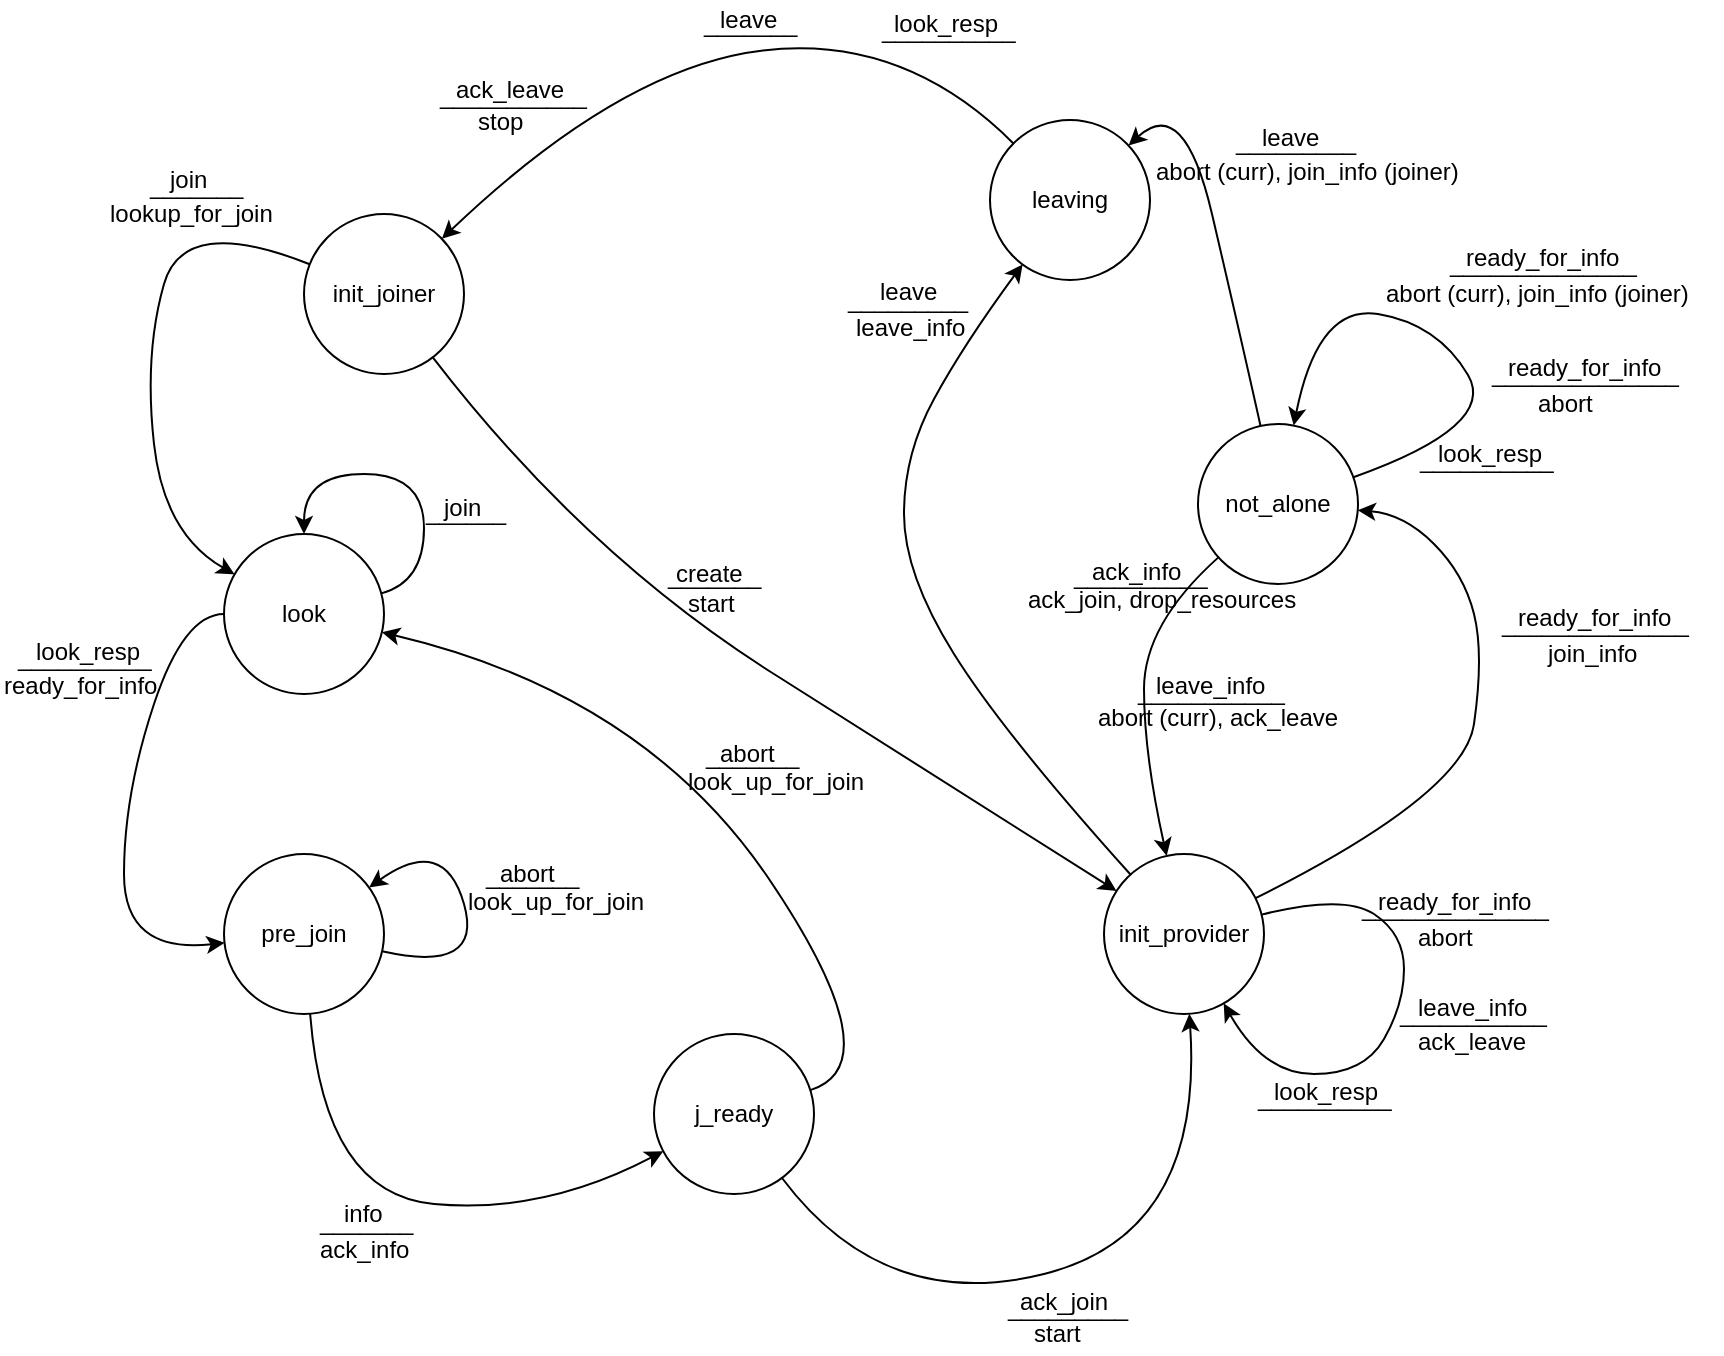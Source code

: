 <mxfile version="10.6.3" type="device"><diagram id="AmvYg4Qn18GOtdLBDCrR" name="Page-1"><mxGraphModel dx="1915" dy="1572" grid="1" gridSize="10" guides="1" tooltips="1" connect="1" arrows="1" fold="1" page="1" pageScale="1" pageWidth="827" pageHeight="1169" math="0" shadow="0"><root><mxCell id="0"/><mxCell id="1" parent="0"/><mxCell id="VaAWPBY-e3rVIPuuEXx5-1" value="init_joiner" style="ellipse;whiteSpace=wrap;html=1;aspect=fixed;" vertex="1" parent="1"><mxGeometry x="120" y="40" width="80" height="80" as="geometry"/></mxCell><mxCell id="VaAWPBY-e3rVIPuuEXx5-2" value="look" style="ellipse;whiteSpace=wrap;html=1;aspect=fixed;" vertex="1" parent="1"><mxGeometry x="80" y="200" width="80" height="80" as="geometry"/></mxCell><mxCell id="VaAWPBY-e3rVIPuuEXx5-3" value="j_ready" style="ellipse;whiteSpace=wrap;html=1;aspect=fixed;" vertex="1" parent="1"><mxGeometry x="295" y="450" width="80" height="80" as="geometry"/></mxCell><mxCell id="VaAWPBY-e3rVIPuuEXx5-4" value="pre_join" style="ellipse;whiteSpace=wrap;html=1;aspect=fixed;" vertex="1" parent="1"><mxGeometry x="80" y="360" width="80" height="80" as="geometry"/></mxCell><mxCell id="VaAWPBY-e3rVIPuuEXx5-5" value="init_provider" style="ellipse;whiteSpace=wrap;html=1;aspect=fixed;" vertex="1" parent="1"><mxGeometry x="520" y="360" width="80" height="80" as="geometry"/></mxCell><mxCell id="VaAWPBY-e3rVIPuuEXx5-6" value="not_alone&lt;br&gt;" style="ellipse;whiteSpace=wrap;html=1;aspect=fixed;" vertex="1" parent="1"><mxGeometry x="567" y="145" width="80" height="80" as="geometry"/></mxCell><mxCell id="VaAWPBY-e3rVIPuuEXx5-7" value="leaving" style="ellipse;whiteSpace=wrap;html=1;aspect=fixed;" vertex="1" parent="1"><mxGeometry x="463" y="-7" width="80" height="80" as="geometry"/></mxCell><mxCell id="VaAWPBY-e3rVIPuuEXx5-8" value="" style="curved=1;endArrow=classic;html=1;" edge="1" parent="1" source="VaAWPBY-e3rVIPuuEXx5-1" target="VaAWPBY-e3rVIPuuEXx5-2"><mxGeometry width="50" height="50" relative="1" as="geometry"><mxPoint x="175" y="330" as="sourcePoint"/><mxPoint x="225" y="280" as="targetPoint"/><Array as="points"><mxPoint x="60" y="40"/><mxPoint x="40" y="110"/><mxPoint x="50" y="200"/></Array></mxGeometry></mxCell><mxCell id="VaAWPBY-e3rVIPuuEXx5-9" value="join" style="text;html=1;resizable=0;points=[];autosize=1;align=left;verticalAlign=top;spacingTop=-4;" vertex="1" parent="1"><mxGeometry x="51" y="13" width="30" height="20" as="geometry"/></mxCell><mxCell id="VaAWPBY-e3rVIPuuEXx5-10" value="_______" style="text;html=1;resizable=0;points=[];autosize=1;align=left;verticalAlign=top;spacingTop=-4;" vertex="1" parent="1"><mxGeometry x="41" y="16" width="60" height="20" as="geometry"/></mxCell><mxCell id="VaAWPBY-e3rVIPuuEXx5-11" value="lookup_for_join" style="text;html=1;resizable=0;points=[];autosize=1;align=left;verticalAlign=top;spacingTop=-4;" vertex="1" parent="1"><mxGeometry x="21" y="30" width="100" height="20" as="geometry"/></mxCell><mxCell id="VaAWPBY-e3rVIPuuEXx5-12" value="" style="curved=1;endArrow=classic;html=1;" edge="1" parent="1" source="VaAWPBY-e3rVIPuuEXx5-1" target="VaAWPBY-e3rVIPuuEXx5-5"><mxGeometry width="50" height="50" relative="1" as="geometry"><mxPoint x="285" y="290" as="sourcePoint"/><mxPoint x="335" y="240" as="targetPoint"/><Array as="points"><mxPoint x="260" y="210"/><mxPoint x="450" y="330"/></Array></mxGeometry></mxCell><mxCell id="VaAWPBY-e3rVIPuuEXx5-13" value="create" style="text;html=1;resizable=0;points=[];autosize=1;align=left;verticalAlign=top;spacingTop=-4;" vertex="1" parent="1"><mxGeometry x="304" y="210" width="50" height="20" as="geometry"/></mxCell><mxCell id="VaAWPBY-e3rVIPuuEXx5-14" value="_______" style="text;html=1;resizable=0;points=[];autosize=1;align=left;verticalAlign=top;spacingTop=-4;" vertex="1" parent="1"><mxGeometry x="300" y="211" width="60" height="20" as="geometry"/></mxCell><mxCell id="VaAWPBY-e3rVIPuuEXx5-15" value="" style="curved=1;endArrow=classic;html=1;" edge="1" parent="1" source="VaAWPBY-e3rVIPuuEXx5-2" target="VaAWPBY-e3rVIPuuEXx5-4"><mxGeometry width="50" height="50" relative="1" as="geometry"><mxPoint x="245" y="330" as="sourcePoint"/><mxPoint x="295" y="280" as="targetPoint"/><Array as="points"><mxPoint x="60" y="240"/><mxPoint x="30" y="330"/><mxPoint x="30" y="410"/></Array></mxGeometry></mxCell><mxCell id="VaAWPBY-e3rVIPuuEXx5-16" value="look_resp" style="text;html=1;resizable=0;points=[];autosize=1;align=left;verticalAlign=top;spacingTop=-4;" vertex="1" parent="1"><mxGeometry x="-16" y="249" width="70" height="20" as="geometry"/></mxCell><mxCell id="VaAWPBY-e3rVIPuuEXx5-17" value="__________" style="text;html=1;" vertex="1" parent="1"><mxGeometry x="-25" y="248" width="70" height="30" as="geometry"/></mxCell><mxCell id="VaAWPBY-e3rVIPuuEXx5-18" value="ready_for_info" style="text;html=1;resizable=0;points=[];autosize=1;align=left;verticalAlign=top;spacingTop=-4;" vertex="1" parent="1"><mxGeometry x="-32" y="266" width="90" height="20" as="geometry"/></mxCell><mxCell id="VaAWPBY-e3rVIPuuEXx5-19" value="" style="curved=1;endArrow=classic;html=1;" edge="1" parent="1" source="VaAWPBY-e3rVIPuuEXx5-2" target="VaAWPBY-e3rVIPuuEXx5-2"><mxGeometry width="50" height="50" relative="1" as="geometry"><mxPoint x="190" y="291" as="sourcePoint"/><mxPoint x="240" y="241" as="targetPoint"/><Array as="points"><mxPoint x="180" y="224"/><mxPoint x="180" y="170"/><mxPoint x="120" y="170"/></Array></mxGeometry></mxCell><mxCell id="VaAWPBY-e3rVIPuuEXx5-20" value="join&lt;br&gt;" style="text;html=1;resizable=0;points=[];autosize=1;align=left;verticalAlign=top;spacingTop=-4;" vertex="1" parent="1"><mxGeometry x="188" y="177" width="30" height="20" as="geometry"/></mxCell><mxCell id="VaAWPBY-e3rVIPuuEXx5-21" value="______" style="text;html=1;resizable=0;points=[];autosize=1;align=left;verticalAlign=top;spacingTop=-4;" vertex="1" parent="1"><mxGeometry x="179" y="179" width="60" height="20" as="geometry"/></mxCell><mxCell id="VaAWPBY-e3rVIPuuEXx5-22" value="" style="curved=1;endArrow=classic;html=1;" edge="1" parent="1" source="VaAWPBY-e3rVIPuuEXx5-4" target="VaAWPBY-e3rVIPuuEXx5-3"><mxGeometry width="50" height="50" relative="1" as="geometry"><mxPoint x="240" y="350" as="sourcePoint"/><mxPoint x="290" y="300" as="targetPoint"/><Array as="points"><mxPoint x="130" y="530"/><mxPoint x="240" y="540"/></Array></mxGeometry></mxCell><mxCell id="VaAWPBY-e3rVIPuuEXx5-23" value="info" style="text;html=1;resizable=0;points=[];autosize=1;align=left;verticalAlign=top;spacingTop=-4;" vertex="1" parent="1"><mxGeometry x="138" y="530" width="30" height="20" as="geometry"/></mxCell><mxCell id="VaAWPBY-e3rVIPuuEXx5-24" value="_______" style="text;html=1;resizable=0;points=[];autosize=1;align=left;verticalAlign=top;spacingTop=-4;" vertex="1" parent="1"><mxGeometry x="126" y="534" width="60" height="20" as="geometry"/></mxCell><mxCell id="VaAWPBY-e3rVIPuuEXx5-25" value="ack_info" style="text;html=1;resizable=0;points=[];autosize=1;align=left;verticalAlign=top;spacingTop=-4;" vertex="1" parent="1"><mxGeometry x="126" y="548" width="60" height="20" as="geometry"/></mxCell><mxCell id="VaAWPBY-e3rVIPuuEXx5-26" value="" style="curved=1;endArrow=classic;html=1;" edge="1" parent="1" source="VaAWPBY-e3rVIPuuEXx5-4" target="VaAWPBY-e3rVIPuuEXx5-4"><mxGeometry width="50" height="50" relative="1" as="geometry"><mxPoint x="225" y="400" as="sourcePoint"/><mxPoint x="275" y="350" as="targetPoint"/><Array as="points"><mxPoint x="210" y="420"/><mxPoint x="190" y="350"/></Array></mxGeometry></mxCell><mxCell id="VaAWPBY-e3rVIPuuEXx5-27" value="abort" style="text;html=1;resizable=0;points=[];autosize=1;align=left;verticalAlign=top;spacingTop=-4;" vertex="1" parent="1"><mxGeometry x="216" y="360" width="40" height="20" as="geometry"/></mxCell><mxCell id="VaAWPBY-e3rVIPuuEXx5-28" value="_______" style="text;html=1;resizable=0;points=[];autosize=1;align=left;verticalAlign=top;spacingTop=-4;" vertex="1" parent="1"><mxGeometry x="209" y="361" width="60" height="20" as="geometry"/></mxCell><mxCell id="VaAWPBY-e3rVIPuuEXx5-29" value="look_up_for_join" style="text;html=1;resizable=0;points=[];autosize=1;align=left;verticalAlign=top;spacingTop=-4;" vertex="1" parent="1"><mxGeometry x="200" y="374" width="100" height="20" as="geometry"/></mxCell><mxCell id="VaAWPBY-e3rVIPuuEXx5-32" value="" style="curved=1;endArrow=classic;html=1;" edge="1" parent="1" source="VaAWPBY-e3rVIPuuEXx5-3" target="VaAWPBY-e3rVIPuuEXx5-5"><mxGeometry width="50" height="50" relative="1" as="geometry"><mxPoint x="450" y="540" as="sourcePoint"/><mxPoint x="500" y="490" as="targetPoint"/><Array as="points"><mxPoint x="410" y="590"/><mxPoint x="570" y="550"/></Array></mxGeometry></mxCell><mxCell id="VaAWPBY-e3rVIPuuEXx5-33" value="start" style="text;html=1;resizable=0;points=[];autosize=1;align=left;verticalAlign=top;spacingTop=-4;" vertex="1" parent="1"><mxGeometry x="310" y="225" width="40" height="20" as="geometry"/></mxCell><mxCell id="VaAWPBY-e3rVIPuuEXx5-34" value="ack_join" style="text;html=1;resizable=0;points=[];autosize=1;align=left;verticalAlign=top;spacingTop=-4;" vertex="1" parent="1"><mxGeometry x="476" y="574" width="60" height="20" as="geometry"/></mxCell><mxCell id="VaAWPBY-e3rVIPuuEXx5-37" value="_________" style="text;html=1;resizable=0;points=[];autosize=1;align=left;verticalAlign=top;spacingTop=-4;" vertex="1" parent="1"><mxGeometry x="470" y="577" width="80" height="20" as="geometry"/></mxCell><mxCell id="VaAWPBY-e3rVIPuuEXx5-38" value="start" style="text;html=1;resizable=0;points=[];autosize=1;align=left;verticalAlign=top;spacingTop=-4;" vertex="1" parent="1"><mxGeometry x="483" y="590" width="40" height="20" as="geometry"/></mxCell><mxCell id="VaAWPBY-e3rVIPuuEXx5-39" value="" style="curved=1;endArrow=classic;html=1;" edge="1" parent="1" source="VaAWPBY-e3rVIPuuEXx5-3" target="VaAWPBY-e3rVIPuuEXx5-2"><mxGeometry width="50" height="50" relative="1" as="geometry"><mxPoint x="365" y="465" as="sourcePoint"/><mxPoint x="415" y="415" as="targetPoint"/><Array as="points"><mxPoint x="415" y="465"/><mxPoint x="290" y="280"/></Array></mxGeometry></mxCell><mxCell id="VaAWPBY-e3rVIPuuEXx5-41" value="abort" style="text;html=1;resizable=0;points=[];autosize=1;align=left;verticalAlign=top;spacingTop=-4;" vertex="1" parent="1"><mxGeometry x="326" y="300" width="40" height="20" as="geometry"/></mxCell><mxCell id="VaAWPBY-e3rVIPuuEXx5-42" value="_______" style="text;html=1;resizable=0;points=[];autosize=1;align=left;verticalAlign=top;spacingTop=-4;" vertex="1" parent="1"><mxGeometry x="319" y="301" width="60" height="20" as="geometry"/></mxCell><mxCell id="VaAWPBY-e3rVIPuuEXx5-43" value="look_up_for_join" style="text;html=1;resizable=0;points=[];autosize=1;align=left;verticalAlign=top;spacingTop=-4;" vertex="1" parent="1"><mxGeometry x="310" y="314" width="100" height="20" as="geometry"/></mxCell><mxCell id="VaAWPBY-e3rVIPuuEXx5-44" value="" style="curved=1;endArrow=classic;html=1;" edge="1" parent="1" source="VaAWPBY-e3rVIPuuEXx5-5" target="VaAWPBY-e3rVIPuuEXx5-6"><mxGeometry width="50" height="50" relative="1" as="geometry"><mxPoint x="610" y="361" as="sourcePoint"/><mxPoint x="570" y="210" as="targetPoint"/><Array as="points"><mxPoint x="700" y="330"/><mxPoint x="710" y="260"/><mxPoint x="700" y="220"/><mxPoint x="670" y="190"/></Array></mxGeometry></mxCell><mxCell id="VaAWPBY-e3rVIPuuEXx5-45" value="ready_for_info" style="text;html=1;resizable=0;points=[];autosize=1;align=left;verticalAlign=top;spacingTop=-4;" vertex="1" parent="1"><mxGeometry x="725" y="232" width="90" height="20" as="geometry"/></mxCell><mxCell id="VaAWPBY-e3rVIPuuEXx5-46" value="______________" style="text;html=1;resizable=0;points=[];autosize=1;align=left;verticalAlign=top;spacingTop=-4;" vertex="1" parent="1"><mxGeometry x="717" y="235" width="110" height="20" as="geometry"/></mxCell><mxCell id="VaAWPBY-e3rVIPuuEXx5-49" value="join_info" style="text;html=1;resizable=0;points=[];autosize=1;align=left;verticalAlign=top;spacingTop=-4;" vertex="1" parent="1"><mxGeometry x="740" y="250" width="60" height="20" as="geometry"/></mxCell><mxCell id="VaAWPBY-e3rVIPuuEXx5-50" value="" style="curved=1;endArrow=classic;html=1;" edge="1" parent="1" source="VaAWPBY-e3rVIPuuEXx5-5" target="VaAWPBY-e3rVIPuuEXx5-5"><mxGeometry width="50" height="50" relative="1" as="geometry"><mxPoint x="623" y="500" as="sourcePoint"/><mxPoint x="673" y="450" as="targetPoint"/><Array as="points"><mxPoint x="640" y="380"/><mxPoint x="670" y="400"/><mxPoint x="670" y="435"/><mxPoint x="650" y="470"/><mxPoint x="600" y="470"/></Array></mxGeometry></mxCell><mxCell id="VaAWPBY-e3rVIPuuEXx5-51" value="ready_for_info" style="text;html=1;resizable=0;points=[];autosize=1;align=left;verticalAlign=top;spacingTop=-4;" vertex="1" parent="1"><mxGeometry x="655" y="374" width="90" height="20" as="geometry"/></mxCell><mxCell id="VaAWPBY-e3rVIPuuEXx5-52" value="______________" style="text;html=1;resizable=0;points=[];autosize=1;align=left;verticalAlign=top;spacingTop=-4;" vertex="1" parent="1"><mxGeometry x="647" y="377" width="110" height="20" as="geometry"/></mxCell><mxCell id="VaAWPBY-e3rVIPuuEXx5-53" value="abort" style="text;html=1;resizable=0;points=[];autosize=1;align=left;verticalAlign=top;spacingTop=-4;" vertex="1" parent="1"><mxGeometry x="675" y="392" width="40" height="20" as="geometry"/></mxCell><mxCell id="VaAWPBY-e3rVIPuuEXx5-56" value="leave_info" style="text;html=1;resizable=0;points=[];autosize=1;align=left;verticalAlign=top;spacingTop=-4;" vertex="1" parent="1"><mxGeometry x="675" y="427" width="70" height="20" as="geometry"/></mxCell><mxCell id="VaAWPBY-e3rVIPuuEXx5-57" value="___________" style="text;html=1;resizable=0;points=[];autosize=1;align=left;verticalAlign=top;spacingTop=-4;" vertex="1" parent="1"><mxGeometry x="666" y="430" width="90" height="20" as="geometry"/></mxCell><mxCell id="VaAWPBY-e3rVIPuuEXx5-58" value="ack_leave" style="text;html=1;resizable=0;points=[];autosize=1;align=left;verticalAlign=top;spacingTop=-4;" vertex="1" parent="1"><mxGeometry x="675" y="444" width="70" height="20" as="geometry"/></mxCell><mxCell id="VaAWPBY-e3rVIPuuEXx5-60" value="look_resp" style="text;html=1;resizable=0;points=[];autosize=1;align=left;verticalAlign=top;spacingTop=-4;" vertex="1" parent="1"><mxGeometry x="603" y="468.5" width="70" height="20" as="geometry"/></mxCell><mxCell id="VaAWPBY-e3rVIPuuEXx5-61" value="__________" style="text;html=1;resizable=0;points=[];autosize=1;align=left;verticalAlign=top;spacingTop=-4;" vertex="1" parent="1"><mxGeometry x="595" y="471.5" width="80" height="20" as="geometry"/></mxCell><mxCell id="VaAWPBY-e3rVIPuuEXx5-63" value="" style="curved=1;endArrow=classic;html=1;" edge="1" parent="1" source="VaAWPBY-e3rVIPuuEXx5-5" target="VaAWPBY-e3rVIPuuEXx5-7"><mxGeometry width="50" height="50" relative="1" as="geometry"><mxPoint x="458" y="202" as="sourcePoint"/><mxPoint x="508" y="152" as="targetPoint"/><Array as="points"><mxPoint x="470" y="300"/><mxPoint x="420" y="220"/><mxPoint x="420" y="160"/><mxPoint x="450" y="105"/></Array></mxGeometry></mxCell><mxCell id="VaAWPBY-e3rVIPuuEXx5-64" value="leave" style="text;html=1;resizable=0;points=[];autosize=1;align=left;verticalAlign=top;spacingTop=-4;" vertex="1" parent="1"><mxGeometry x="405.5" y="68.5" width="40" height="20" as="geometry"/></mxCell><mxCell id="VaAWPBY-e3rVIPuuEXx5-68" value="_________" style="text;html=1;resizable=0;points=[];autosize=1;align=left;verticalAlign=top;spacingTop=-4;" vertex="1" parent="1"><mxGeometry x="389.5" y="72.5" width="80" height="20" as="geometry"/></mxCell><mxCell id="VaAWPBY-e3rVIPuuEXx5-69" value="leave_info" style="text;html=1;resizable=0;points=[];autosize=1;align=left;verticalAlign=top;spacingTop=-4;" vertex="1" parent="1"><mxGeometry x="393.5" y="86.5" width="70" height="20" as="geometry"/></mxCell><mxCell id="VaAWPBY-e3rVIPuuEXx5-70" value="ready_for_info" style="text;html=1;resizable=0;points=[];autosize=1;align=left;verticalAlign=top;spacingTop=-4;" vertex="1" parent="1"><mxGeometry x="720" y="106.5" width="90" height="20" as="geometry"/></mxCell><mxCell id="VaAWPBY-e3rVIPuuEXx5-71" value="______________" style="text;html=1;resizable=0;points=[];autosize=1;align=left;verticalAlign=top;spacingTop=-4;" vertex="1" parent="1"><mxGeometry x="712" y="109.5" width="110" height="20" as="geometry"/></mxCell><mxCell id="VaAWPBY-e3rVIPuuEXx5-72" value="abort" style="text;html=1;resizable=0;points=[];autosize=1;align=left;verticalAlign=top;spacingTop=-4;" vertex="1" parent="1"><mxGeometry x="735" y="124.5" width="40" height="20" as="geometry"/></mxCell><mxCell id="VaAWPBY-e3rVIPuuEXx5-73" value="ready_for_info" style="text;html=1;resizable=0;points=[];autosize=1;align=left;verticalAlign=top;spacingTop=-4;" vertex="1" parent="1"><mxGeometry x="699" y="52" width="90" height="20" as="geometry"/></mxCell><mxCell id="VaAWPBY-e3rVIPuuEXx5-74" value="______________" style="text;html=1;resizable=0;points=[];autosize=1;align=left;verticalAlign=top;spacingTop=-4;" vertex="1" parent="1"><mxGeometry x="691" y="55" width="110" height="20" as="geometry"/></mxCell><mxCell id="VaAWPBY-e3rVIPuuEXx5-75" value="&lt;pre&gt;&lt;br&gt;&lt;/pre&gt;" style="text;html=1;resizable=0;points=[];autosize=1;align=left;verticalAlign=top;spacingTop=-4;" vertex="1" parent="1"><mxGeometry x="714" y="70" width="20" height="40" as="geometry"/></mxCell><mxCell id="VaAWPBY-e3rVIPuuEXx5-79" value="abort (curr), join_info (joiner)" style="text;html=1;resizable=0;points=[];autosize=1;align=left;verticalAlign=top;spacingTop=-4;" vertex="1" parent="1"><mxGeometry x="659" y="70" width="170" height="20" as="geometry"/></mxCell><mxCell id="VaAWPBY-e3rVIPuuEXx5-80" value="" style="curved=1;endArrow=classic;html=1;" edge="1" parent="1" source="VaAWPBY-e3rVIPuuEXx5-6" target="VaAWPBY-e3rVIPuuEXx5-6"><mxGeometry width="50" height="50" relative="1" as="geometry"><mxPoint x="630" y="144.5" as="sourcePoint"/><mxPoint x="680" y="94.5" as="targetPoint"/><Array as="points"><mxPoint x="717" y="146"/><mxPoint x="687" y="95"/><mxPoint x="627" y="85"/></Array></mxGeometry></mxCell><mxCell id="VaAWPBY-e3rVIPuuEXx5-87" value="" style="curved=1;endArrow=classic;html=1;" edge="1" parent="1" source="VaAWPBY-e3rVIPuuEXx5-6" target="VaAWPBY-e3rVIPuuEXx5-5"><mxGeometry width="50" height="50" relative="1" as="geometry"><mxPoint x="597" y="296" as="sourcePoint"/><mxPoint x="586.42" y="310.7" as="targetPoint"/><Array as="points"><mxPoint x="540" y="245"/><mxPoint x="540" y="310"/></Array></mxGeometry></mxCell><mxCell id="VaAWPBY-e3rVIPuuEXx5-88" value="ack_info" style="text;html=1;resizable=0;points=[];autosize=1;align=left;verticalAlign=top;spacingTop=-4;" vertex="1" parent="1"><mxGeometry x="512" y="209" width="60" height="20" as="geometry"/></mxCell><mxCell id="VaAWPBY-e3rVIPuuEXx5-89" value="__________" style="text;html=1;resizable=0;points=[];autosize=1;align=left;verticalAlign=top;spacingTop=-4;" vertex="1" parent="1"><mxGeometry x="503" y="211" width="80" height="20" as="geometry"/></mxCell><mxCell id="VaAWPBY-e3rVIPuuEXx5-90" value="ack_join, drop_resources" style="text;html=1;resizable=0;points=[];autosize=1;align=left;verticalAlign=top;spacingTop=-4;" vertex="1" parent="1"><mxGeometry x="480" y="223" width="150" height="20" as="geometry"/></mxCell><mxCell id="VaAWPBY-e3rVIPuuEXx5-93" value="leave_info" style="text;html=1;resizable=0;points=[];autosize=1;align=left;verticalAlign=top;spacingTop=-4;" vertex="1" parent="1"><mxGeometry x="544" y="266" width="70" height="20" as="geometry"/></mxCell><mxCell id="VaAWPBY-e3rVIPuuEXx5-94" value="___________" style="text;html=1;resizable=0;points=[];autosize=1;align=left;verticalAlign=top;spacingTop=-4;" vertex="1" parent="1"><mxGeometry x="535" y="269" width="90" height="20" as="geometry"/></mxCell><mxCell id="VaAWPBY-e3rVIPuuEXx5-95" value="abort (curr), ack_leave" style="text;html=1;resizable=0;points=[];autosize=1;align=left;verticalAlign=top;spacingTop=-4;" vertex="1" parent="1"><mxGeometry x="515" y="282" width="140" height="20" as="geometry"/></mxCell><mxCell id="VaAWPBY-e3rVIPuuEXx5-97" value="" style="curved=1;endArrow=classic;html=1;" edge="1" parent="1" source="VaAWPBY-e3rVIPuuEXx5-6" target="VaAWPBY-e3rVIPuuEXx5-7"><mxGeometry width="50" height="50" relative="1" as="geometry"><mxPoint x="588" y="55" as="sourcePoint"/><mxPoint x="638" y="5" as="targetPoint"/><Array as="points"><mxPoint x="588" y="100"/><mxPoint x="560" y="-20"/></Array></mxGeometry></mxCell><mxCell id="VaAWPBY-e3rVIPuuEXx5-98" value="leave" style="text;html=1;resizable=0;points=[];autosize=1;align=left;verticalAlign=top;spacingTop=-4;" vertex="1" parent="1"><mxGeometry x="597" y="-8.5" width="40" height="20" as="geometry"/></mxCell><mxCell id="VaAWPBY-e3rVIPuuEXx5-99" value="_________" style="text;html=1;resizable=0;points=[];autosize=1;align=left;verticalAlign=top;spacingTop=-4;" vertex="1" parent="1"><mxGeometry x="584" y="-6.5" width="80" height="20" as="geometry"/></mxCell><mxCell id="VaAWPBY-e3rVIPuuEXx5-100" value="abort (curr), join_info (joiner)" style="text;html=1;resizable=0;points=[];autosize=1;align=left;verticalAlign=top;spacingTop=-4;" vertex="1" parent="1"><mxGeometry x="544" y="8.5" width="170" height="20" as="geometry"/></mxCell><mxCell id="VaAWPBY-e3rVIPuuEXx5-103" value="look_resp" style="text;html=1;resizable=0;points=[];autosize=1;align=left;verticalAlign=top;spacingTop=-4;" vertex="1" parent="1"><mxGeometry x="685" y="150" width="70" height="20" as="geometry"/></mxCell><mxCell id="VaAWPBY-e3rVIPuuEXx5-104" value="__________" style="text;html=1;resizable=0;points=[];autosize=1;align=left;verticalAlign=top;spacingTop=-4;" vertex="1" parent="1"><mxGeometry x="676" y="153" width="80" height="20" as="geometry"/></mxCell><mxCell id="VaAWPBY-e3rVIPuuEXx5-105" value="" style="curved=1;endArrow=classic;html=1;" edge="1" parent="1" source="VaAWPBY-e3rVIPuuEXx5-7" target="VaAWPBY-e3rVIPuuEXx5-1"><mxGeometry width="50" height="50" relative="1" as="geometry"><mxPoint x="279" y="16.5" as="sourcePoint"/><mxPoint x="329" y="-33.5" as="targetPoint"/><Array as="points"><mxPoint x="420" y="-50"/><mxPoint x="279" y="-33.5"/></Array></mxGeometry></mxCell><mxCell id="VaAWPBY-e3rVIPuuEXx5-106" value="ack_leave" style="text;html=1;resizable=0;points=[];autosize=1;align=left;verticalAlign=top;spacingTop=-4;" vertex="1" parent="1"><mxGeometry x="194" y="-32.5" width="70" height="20" as="geometry"/></mxCell><mxCell id="VaAWPBY-e3rVIPuuEXx5-107" value="___________" style="text;html=1;resizable=0;points=[];autosize=1;align=left;verticalAlign=top;spacingTop=-4;" vertex="1" parent="1"><mxGeometry x="186" y="-29.5" width="90" height="20" as="geometry"/></mxCell><mxCell id="VaAWPBY-e3rVIPuuEXx5-108" value="stop" style="text;html=1;resizable=0;points=[];autosize=1;align=left;verticalAlign=top;spacingTop=-4;" vertex="1" parent="1"><mxGeometry x="205" y="-16.5" width="40" height="20" as="geometry"/></mxCell><mxCell id="VaAWPBY-e3rVIPuuEXx5-109" value="leave" style="text;html=1;resizable=0;points=[];autosize=1;align=left;verticalAlign=top;spacingTop=-4;" vertex="1" parent="1"><mxGeometry x="326" y="-67" width="40" height="20" as="geometry"/></mxCell><mxCell id="VaAWPBY-e3rVIPuuEXx5-110" value="_______" style="text;html=1;resizable=0;points=[];autosize=1;align=left;verticalAlign=top;spacingTop=-4;" vertex="1" parent="1"><mxGeometry x="318" y="-65" width="60" height="20" as="geometry"/></mxCell><mxCell id="VaAWPBY-e3rVIPuuEXx5-111" value="look_resp" style="text;html=1;resizable=0;points=[];autosize=1;align=left;verticalAlign=top;spacingTop=-4;" vertex="1" parent="1"><mxGeometry x="413" y="-65" width="70" height="20" as="geometry"/></mxCell><mxCell id="VaAWPBY-e3rVIPuuEXx5-112" value="__________" style="text;html=1;resizable=0;points=[];autosize=1;align=left;verticalAlign=top;spacingTop=-4;" vertex="1" parent="1"><mxGeometry x="407" y="-62" width="80" height="20" as="geometry"/></mxCell></root></mxGraphModel></diagram></mxfile>